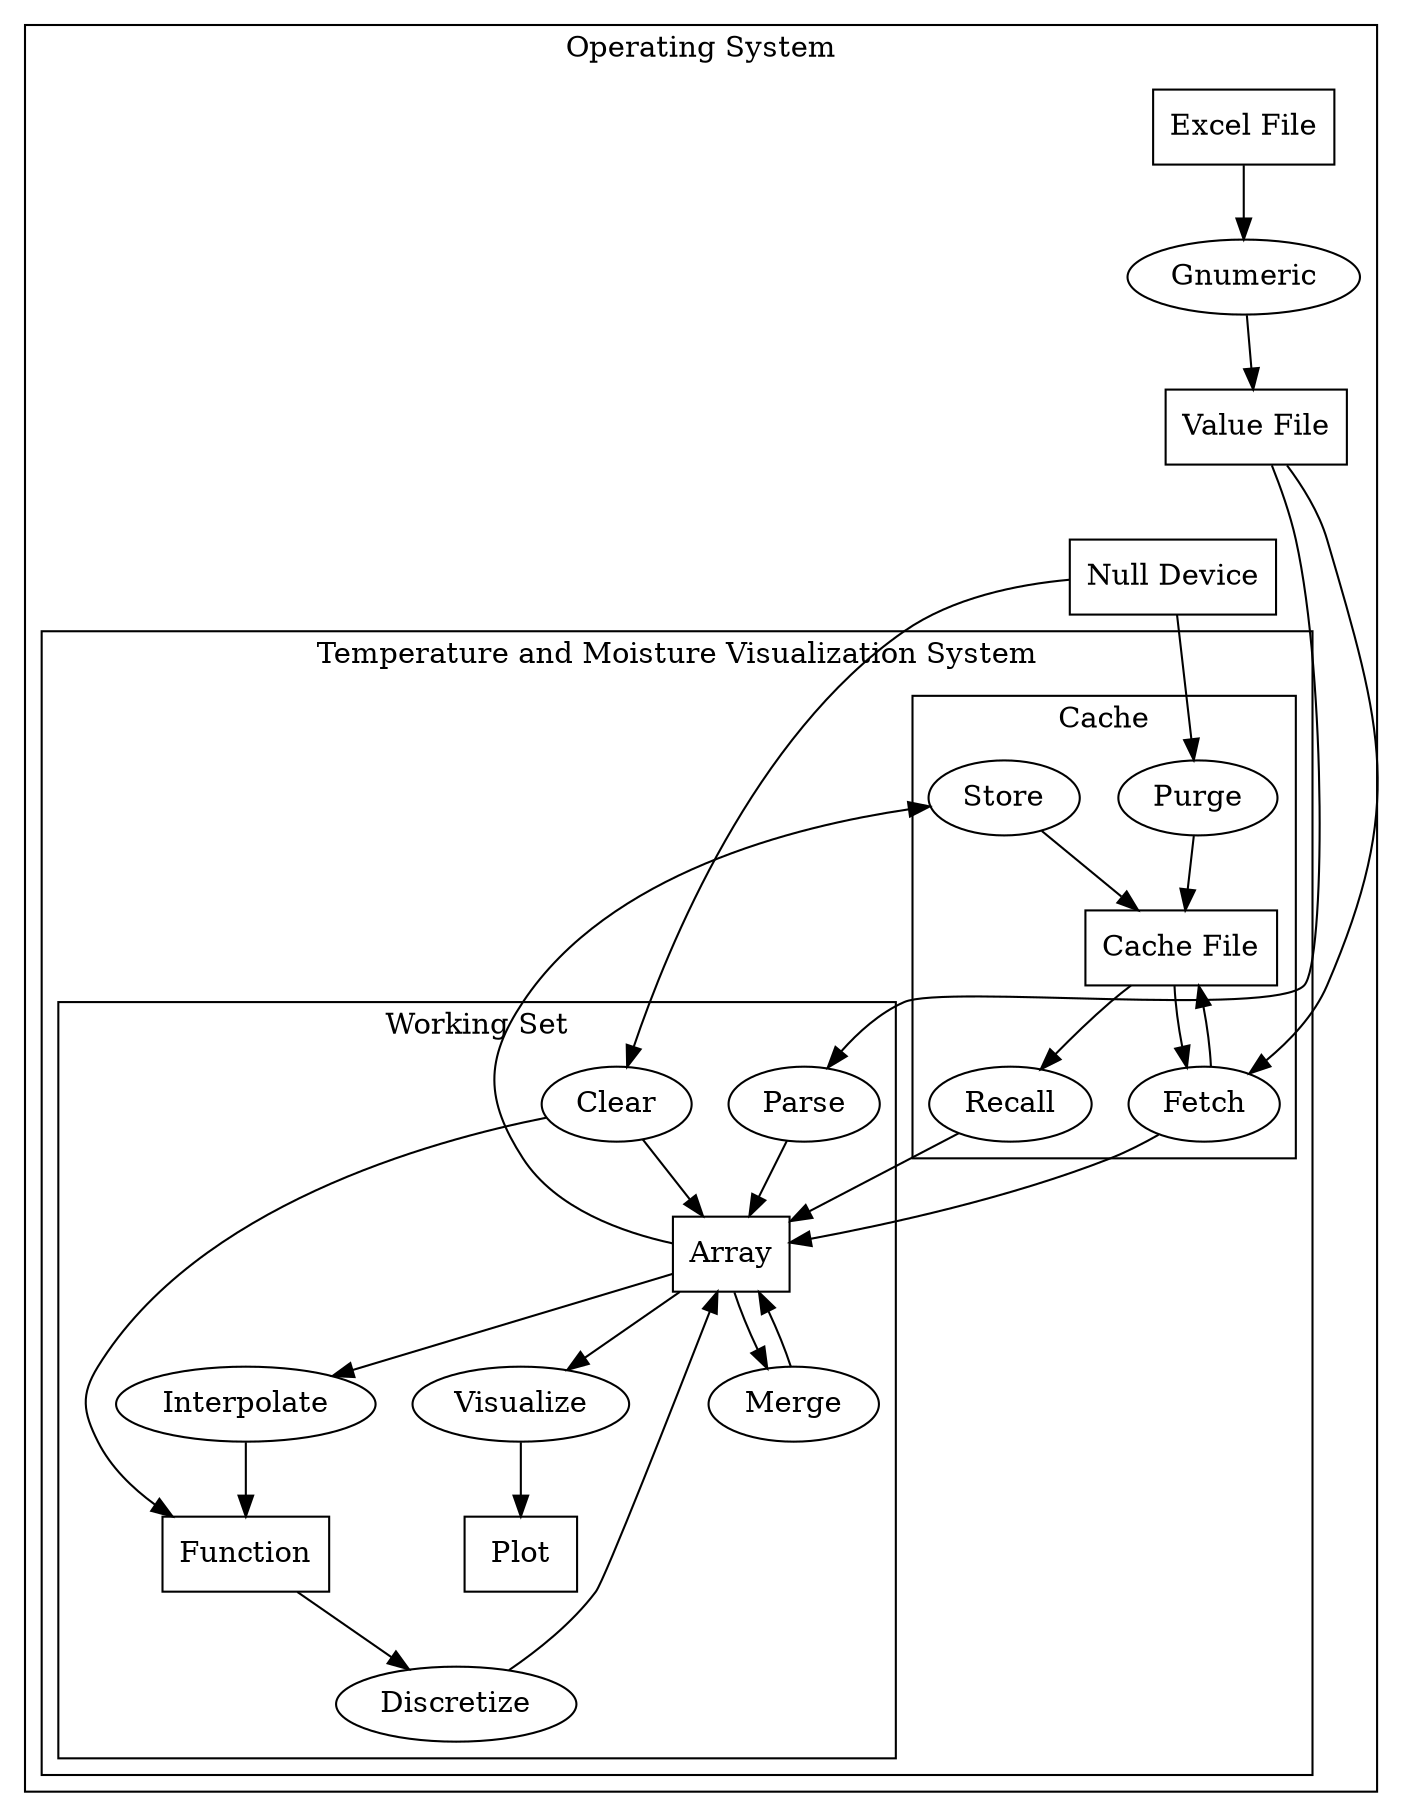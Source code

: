 digraph {
  subgraph cluster_cace {
    label = "Operating System"

    node [shape = box]
    null [label = "Null Device"]
    xls [label = "Excel File"]
    csv [label = "Value File"]

    node [shape = oval]
    gnumeric [label = "Gnumeric"]

    subgraph cluster_tmvs {
      label = "Temperature and Moisture Visualization System"

      subgraph cluster_ws {
        label = "Working Set"

        node [shape = box]
        array [label = "Array"]
        function [label = "Function"]
        plot [label = "Plot"]

        node [shape = oval]
        parse [label = "Parse"]
        interpolate [label = "Interpolate"]
        discretize [label = "Discretize"]
        merge [label = "Merge"]
        visualize [label = "Visualize"]
        clear [label = "Clear"]
      }

      subgraph cluster_cache {
        label = "Cache"

        node [shape = box]
        cache [label = "Cache File"]

        node [shape = oval]
        store [label = "Store"]
        recall [label = "Recall"]
        fetch [label = "Fetch"]
        purge [label = "Purge"]
      }
    }
  }

  xls -> gnumeric -> csv
  csv -> parse -> array
  array -> interpolate -> function
  function -> discretize -> array
  array -> merge -> array
  array -> visualize -> plot
  null -> clear
  clear -> array
  clear -> function
  array -> store -> cache
  cache -> recall -> array
  csv -> fetch -> array
  cache -> fetch -> cache
  null -> purge -> cache

  csv -> null [style = invis]
}
